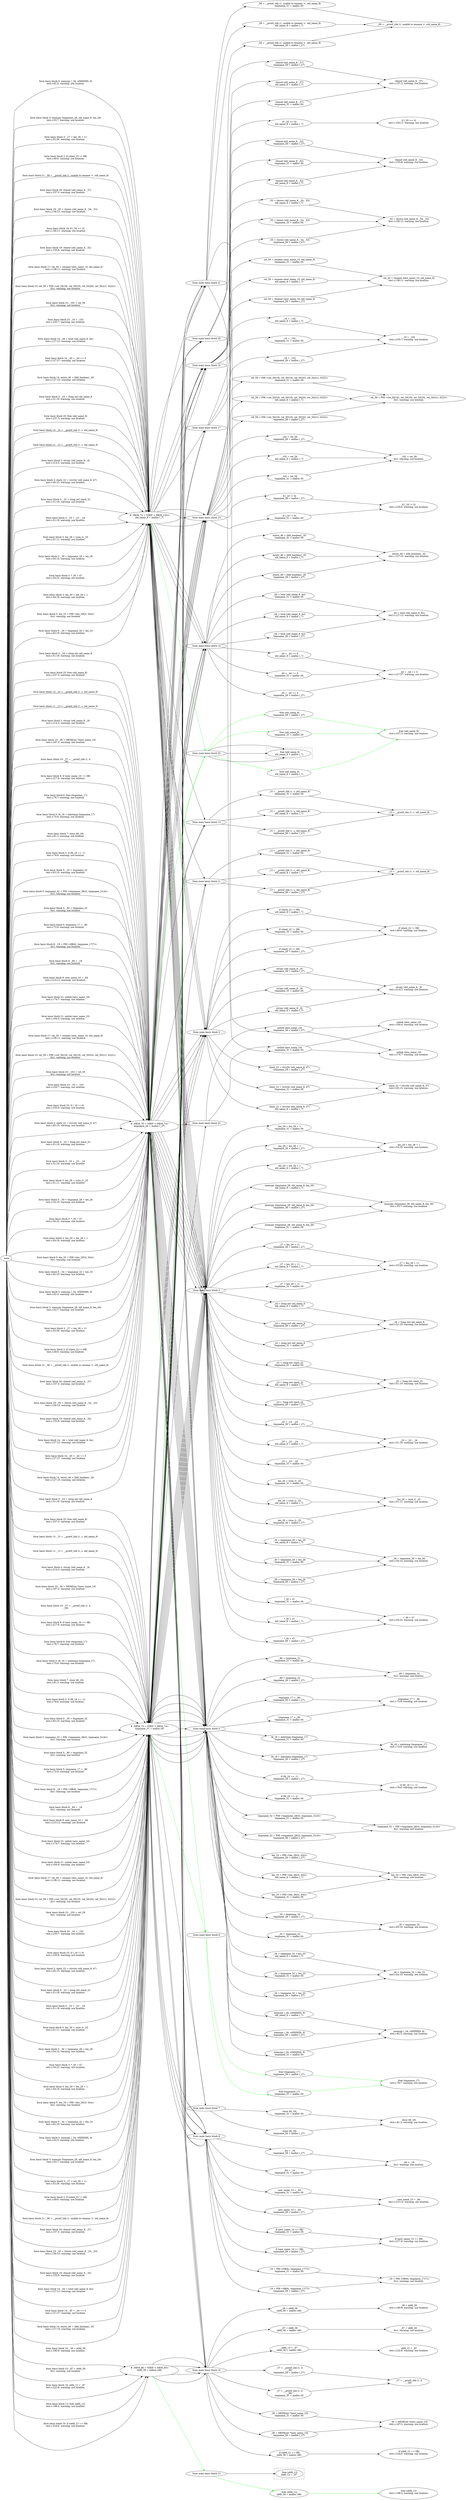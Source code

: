 digraph {constraint=false ;rankdir = LR; rank=same; nodesep=1.0; 


" main
"->


" # .MEM_72 = VDEF <.MEM_1(D)>
old_name_8 = malloc (_7)

"

[label=" form basic block 2: slash_22 = strrchr (old_name_8, 47)
test.c:45:15: warning: use location

" ]

" # .MEM_72 = VDEF <.MEM_1(D)>
old_name_8 = malloc (_7)

"->

" from main basic block 2"

->" slash_22 = strrchr (old_name_8, 47)
old_name_8 = malloc (_7)
"

->" slash_22 = strrchr (old_name_8, 47)
test.c:45:15: warning: use location

"


" main
"->


" # .MEM_72 = VDEF <.MEM_1(D)>
old_name_8 = malloc (_7)

"

[label=" form basic block 3: _23 = (long int) slash_22
test.c:51:19: warning: use location

" ]

" # .MEM_72 = VDEF <.MEM_1(D)>
old_name_8 = malloc (_7)

"->

" from main basic block 3"

->" _23 = (long int) slash_22
old_name_8 = malloc (_7)
"

->" _23 = (long int) slash_22
test.c:51:19: warning: use location

"

" main
"->


" # .MEM_72 = VDEF <.MEM_1(D)>
old_name_8 = malloc (_7)

"

[label=" form basic block 3: _25 = _23 - _24
test.c:51:19: warning: use location

" ]

" # .MEM_72 = VDEF <.MEM_1(D)>
old_name_8 = malloc (_7)

"->

" from main basic block 3"

->" _25 = _23 - _24
old_name_8 = malloc (_7)
"

->" _25 = _23 - _24
test.c:51:19: warning: use location

"

" main
"->


" # .MEM_72 = VDEF <.MEM_1(D)>
old_name_8 = malloc (_7)

"

[label=" form basic block 3: len_26 = (size_t) _25
test.c:51:11: warning: use location

" ]

" # .MEM_72 = VDEF <.MEM_1(D)>
old_name_8 = malloc (_7)

"->

" from main basic block 3"

->" len_26 = (size_t) _25
old_name_8 = malloc (_7)
"

->" len_26 = (size_t) _25
test.c:51:11: warning: use location

"

" main
"->


" # .MEM_72 = VDEF <.MEM_1(D)>
old_name_8 = malloc (_7)

"

[label=" form basic block 3: _30 = tmpname_28 + len_26
test.c:54:14: warning: use location

" ]

" # .MEM_72 = VDEF <.MEM_1(D)>
old_name_8 = malloc (_7)

"->

" from main basic block 3"

->" _30 = tmpname_28 + len_26
old_name_8 = malloc (_7)
"

->" _30 = tmpname_28 + len_26
test.c:54:14: warning: use location

"

" main
"->


" # .MEM_72 = VDEF <.MEM_1(D)>
old_name_8 = malloc (_7)

"

[label=" form basic block 3: *_30 = 47
test.c:54:22: warning: use location

" ]

" # .MEM_72 = VDEF <.MEM_1(D)>
old_name_8 = malloc (_7)

"->

" from main basic block 3"

->" *_30 = 47
old_name_8 = malloc (_7)
"

->" *_30 = 47
test.c:54:22: warning: use location

"

" main
"->


" # .MEM_72 = VDEF <.MEM_1(D)>
old_name_8 = malloc (_7)

"

[label=" form basic block 3: len_29 = len_26 + 1
test.c:54:18: warning: use location

" ]

" # .MEM_72 = VDEF <.MEM_1(D)>
old_name_8 = malloc (_7)

"->

" from main basic block 3"

->" len_29 = len_26 + 1
old_name_8 = malloc (_7)
"

->" len_29 = len_26 + 1
test.c:54:18: warning: use location

"

" main
"->


" # .MEM_72 = VDEF <.MEM_1(D)>
old_name_8 = malloc (_7)

"

[label=" form basic block 5: len_33 = PHI <len_29(3), 0(4)>
lto1: warning: use location
" ]

" # .MEM_72 = VDEF <.MEM_1(D)>
old_name_8 = malloc (_7)

"->

" from main basic block 5"

->" len_33 = PHI <len_29(3), 0(4)>
old_name_8 = malloc (_7)
"

->" len_33 = PHI <len_29(3), 0(4)>
lto1: warning: use location
"


" main
"->


" # .MEM_72 = VDEF <.MEM_1(D)>
old_name_8 = malloc (_7)

"

[label=" form basic block 5: _34 = tmpname_32 + len_33
test.c:62:19: warning: use location

" ]

" # .MEM_72 = VDEF <.MEM_1(D)>
old_name_8 = malloc (_7)

"->

" from main basic block 5"

->" _34 = tmpname_32 + len_33
old_name_8 = malloc (_7)
"

->" _34 = tmpname_32 + len_33
test.c:62:19: warning: use location

"

" main
"->


" # .MEM_72 = VDEF <.MEM_1(D)>
old_name_8 = malloc (_7)

"

[label=" form basic block 5: memcpy (_34, stXXXXXX, 9)
test.c:62:3: warning: use location

" ]

" # .MEM_72 = VDEF <.MEM_1(D)>
old_name_8 = malloc (_7)

"->

" from main basic block 5"

->" memcpy (_34, stXXXXXX, 9)
old_name_8 = malloc (_7)
"

->" memcpy (_34, stXXXXXX, 9)
test.c:62:3: warning: use location

"


" main
"->


" # .MEM_72 = VDEF <.MEM_1(D)>
old_name_8 = malloc (_7)

"

[label=" form basic block 3: memcpy (tmpname_28, old_name_8, len_26)
test.c:53:7: warning: use location

" ]

" # .MEM_72 = VDEF <.MEM_1(D)>
old_name_8 = malloc (_7)

"->

" from main basic block 3"

->" memcpy (tmpname_28, old_name_8, len_26)
old_name_8 = malloc (_7)
"

->" memcpy (tmpname_28, old_name_8, len_26)
test.c:53:7: warning: use location

"


" main
"->


" # .MEM_72 = VDEF <.MEM_1(D)>
old_name_8 = malloc (_7)

"

[label=" form basic block 3: _27 = len_26 + 11
test.c:52:26: warning: use location

" ]

" # .MEM_72 = VDEF <.MEM_1(D)>
old_name_8 = malloc (_7)

"->

" from main basic block 3"

->" _27 = len_26 + 11
old_name_8 = malloc (_7)
"

->" _27 = len_26 + 11
test.c:52:26: warning: use location

"

" main
"->


" # .MEM_72 = VDEF <.MEM_1(D)>
old_name_8 = malloc (_7)

"

[label=" form basic block 2: if (slash_22 != 0B)
test.c:49:6: warning: use location

" ]

" # .MEM_72 = VDEF <.MEM_1(D)>
old_name_8 = malloc (_7)

"->

" from main basic block 2"

->" if (slash_22 != 0B)
old_name_8 = malloc (_7)
"

->" if (slash_22 != 0B)
test.c:49:6: warning: use location

"


" main
"->


" # .MEM_72 = VDEF <.MEM_1(D)>
old_name_8 = malloc (_7)

"

[label=" form basic block 21: _58 = __printf_chk (1, unable to rename \'s\', old_name_8)
" ]

" # .MEM_72 = VDEF <.MEM_1(D)>
old_name_8 = malloc (_7)

"->

" from main basic block 21"

->" _58 = __printf_chk (1, unable to rename \'s\', old_name_8)
old_name_8 = malloc (_7)
"

->" _58 = __printf_chk (1, unable to rename \'s\', old_name_8)
"


" main
"->


" # .MEM_72 = VDEF <.MEM_1(D)>
old_name_8 = malloc (_7)

"

[label=" form basic block 20: chmod (old_name_8, _57)
test.c:157:3: warning: use location

" ]

" # .MEM_72 = VDEF <.MEM_1(D)>
old_name_8 = malloc (_7)

"->

" from main basic block 20"

->" chmod (old_name_8, _57)
old_name_8 = malloc (_7)
"

->" chmod (old_name_8, _57)
test.c:157:3: warning: use location

"


" main
"->


" # .MEM_72 = VDEF <.MEM_1(D)>
old_name_8 = malloc (_7)

"

[label=" form basic block 19: _55 = chown (old_name_8, _54, _53)
test.c:156:12: warning: use location

" ]

" # .MEM_72 = VDEF <.MEM_1(D)>
old_name_8 = malloc (_7)

"->

" from main basic block 19"

->" _55 = chown (old_name_8, _54, _53)
old_name_8 = malloc (_7)
"

->" _55 = chown (old_name_8, _54, _53)
test.c:156:12: warning: use location

"


" main
"->


" # .MEM_72 = VDEF <.MEM_1(D)>
old_name_8 = malloc (_7)

"

[label=" form basic block 19: if (_55 >= 0)
test.c:156:11: warning: use location

" ]

" # .MEM_72 = VDEF <.MEM_1(D)>
old_name_8 = malloc (_7)

"->

" from main basic block 19"

->" if (_55 >= 0)
old_name_8 = malloc (_7)
"

->" if (_55 >= 0)
test.c:156:11: warning: use location

"


" main
"->


" # .MEM_72 = VDEF <.MEM_1(D)>
old_name_8 = malloc (_7)

"

[label=" form basic block 19: chmod (old_name_8, _52)
test.c:155:8: warning: use location

" ]

" # .MEM_72 = VDEF <.MEM_1(D)>
old_name_8 = malloc (_7)

"->

" from main basic block 19"

->" chmod (old_name_8, _52)
old_name_8 = malloc (_7)
"

->" chmod (old_name_8, _52)
test.c:155:8: warning: use location

"


" main
"->


" # .MEM_72 = VDEF <.MEM_1(D)>
old_name_8 = malloc (_7)

"

[label=" form basic block 17: ret_50 = rename (new_name_10, old_name_8)
test.c:138:11: warning: use location

" ]

" # .MEM_72 = VDEF <.MEM_1(D)>
old_name_8 = malloc (_7)

"->

" from main basic block 17"

->" ret_50 = rename (new_name_10, old_name_8)
old_name_8 = malloc (_7)
"

->" ret_50 = rename (new_name_10, old_name_8)
test.c:138:11: warning: use location

"


" main
"->


" # .MEM_72 = VDEF <.MEM_1(D)>
old_name_8 = malloc (_7)

"

[label=" form basic block 23: ret_59 = PHI <ret_50(18), ret_50(19), ret_50(20), ret_50(21), 0(22)>
lto1: warning: use location
" ]

" # .MEM_72 = VDEF <.MEM_1(D)>
old_name_8 = malloc (_7)

"->

" from main basic block 23"

->" ret_59 = PHI <ret_50(18), ret_50(19), ret_50(20), ret_50(21), 0(22)>
old_name_8 = malloc (_7)
"

->" ret_59 = PHI <ret_50(18), ret_50(19), ret_50(20), ret_50(21), 0(22)>
lto1: warning: use location
"


" main
"->


" # .MEM_72 = VDEF <.MEM_1(D)>
old_name_8 = malloc (_7)

"

[label=" form basic block 23: _102 = ret_59
lto1: warning: use location
" ]

" # .MEM_72 = VDEF <.MEM_1(D)>
old_name_8 = malloc (_7)

"->

" from main basic block 23"

->" _102 = ret_59
old_name_8 = malloc (_7)
"

->" _102 = ret_59
lto1: warning: use location
"

" main
"->


" # .MEM_72 = VDEF <.MEM_1(D)>
old_name_8 = malloc (_7)

"

[label=" form basic block 23: _16 = _102
test.c:235:7: warning: use location

" ]

" # .MEM_72 = VDEF <.MEM_1(D)>
old_name_8 = malloc (_7)

"->

" from main basic block 23"

->" _16 = _102
old_name_8 = malloc (_7)
"

->" _16 = _102
test.c:235:7: warning: use location

"

" main
"->


" # .MEM_72 = VDEF <.MEM_1(D)>
old_name_8 = malloc (_7)

"

[label=" form basic block 14: _44 = lstat (old_name_8, &s)
test.c:127:12: warning: use location

" ]

" # .MEM_72 = VDEF <.MEM_1(D)>
old_name_8 = malloc (_7)

"->

" from main basic block 14"

->" _44 = lstat (old_name_8, &s)
old_name_8 = malloc (_7)
"

->" _44 = lstat (old_name_8, &s)
test.c:127:12: warning: use location

"


" main
"->


" # .MEM_72 = VDEF <.MEM_1(D)>
old_name_8 = malloc (_7)

"

[label=" form basic block 14: _45 = _44 == 0
test.c:127:27: warning: use location

" ]

" # .MEM_72 = VDEF <.MEM_1(D)>
old_name_8 = malloc (_7)

"->

" from main basic block 14"

->" _45 = _44 == 0
old_name_8 = malloc (_7)
"

->" _45 = _44 == 0
test.c:127:27: warning: use location

"

" main
"->


" # .MEM_72 = VDEF <.MEM_1(D)>
old_name_8 = malloc (_7)

"

[label=" form basic block 14: exists_46 = (bfd_boolean) _45
test.c:127:10: warning: use location

" ]

" # .MEM_72 = VDEF <.MEM_1(D)>
old_name_8 = malloc (_7)

"->

" from main basic block 14"

->" exists_46 = (bfd_boolean) _45
old_name_8 = malloc (_7)
"

->" exists_46 = (bfd_boolean) _45
test.c:127:10: warning: use location

"

" main
"->


" # .MEM_72 = VDEF <.MEM_1(D)>
old_name_8 = malloc (_7)

"

[label=" form basic block 3: _24 = (long int) old_name_8
test.c:51:19: warning: use location

" ]

" # .MEM_72 = VDEF <.MEM_1(D)>
old_name_8 = malloc (_7)

"->

" from main basic block 3"

->" _24 = (long int) old_name_8
old_name_8 = malloc (_7)
"

->" _24 = (long int) old_name_8
test.c:51:19: warning: use location

"

" main
"->


" # .MEM_72 = VDEF <.MEM_1(D)>
old_name_8 = malloc (_7)

"

[label=" form basic block 25: free (old_name_8)
test.c:237:3: warning: use location

" ]

" # .MEM_72 = VDEF <.MEM_1(D)>
old_name_8 = malloc (_7)

"->

" from main basic block 25"

->" free (old_name_8)
old_name_8 = malloc (_7)
"

->" free (old_name_8)
test.c:237:3: warning: use location

"

[color="green" ]


" main
"->


" # .MEM_72 = VDEF <.MEM_1(D)>
old_name_8 = malloc (_7)

"

[label=" form basic block 13: _15 = __printf_chk (1, s, old_name_8)
" ]

" # .MEM_72 = VDEF <.MEM_1(D)>
old_name_8 = malloc (_7)

"->

" from main basic block 13"

->" _15 = __printf_chk (1, s, old_name_8)
old_name_8 = malloc (_7)
"

->" _15 = __printf_chk (1, s, old_name_8)
"


" main
"->


" # .MEM_72 = VDEF <.MEM_1(D)>
old_name_8 = malloc (_7)

"

[label=" form basic block 11: _13 = __printf_chk (1, s, old_name_8)
" ]

" # .MEM_72 = VDEF <.MEM_1(D)>
old_name_8 = malloc (_7)

"->

" from main basic block 11"

->" _13 = __printf_chk (1, s, old_name_8)
old_name_8 = malloc (_7)
"

->" _13 = __printf_chk (1, s, old_name_8)
"


" main
"->


" # .MEM_72 = VDEF <.MEM_1(D)>
old_name_8 = malloc (_7)

"

[label=" form basic block 2: strcpy (old_name_8, _9)
test.c:214:3: warning: use location

" ]

" # .MEM_72 = VDEF <.MEM_1(D)>
old_name_8 = malloc (_7)

"->

" from main basic block 2"

->" strcpy (old_name_8, _9)
old_name_8 = malloc (_7)
"

->" strcpy (old_name_8, _9)
test.c:214:3: warning: use location

"


" from main basic block 25"

->subgraph cluster_2340997 { style ="dashed";"  free (old_name_8)
old_name_8 = malloc (_7)
";}








" main
"->


" # .MEM_76 = VDEF <.MEM_74>
tmpname_28 = malloc (_27)

"

[label=" form basic block 5: tmpname_32 = PHI <tmpname_28(3), tmpname_31(4)>
lto1: warning: use location
" ]

" # .MEM_76 = VDEF <.MEM_74>
tmpname_28 = malloc (_27)

"->

" from main basic block 5"

->" tmpname_32 = PHI <tmpname_28(3), tmpname_31(4)>
tmpname_28 = malloc (_27)
"

->" tmpname_32 = PHI <tmpname_28(3), tmpname_31(4)>
lto1: warning: use location
"


" main
"->


" # .MEM_76 = VDEF <.MEM_74>
tmpname_28 = malloc (_27)

"

[label=" form basic block 5: _80 = tmpname_32
lto1: warning: use location
" ]

" # .MEM_76 = VDEF <.MEM_74>
tmpname_28 = malloc (_27)

"->

" from main basic block 5"

->" _80 = tmpname_32
tmpname_28 = malloc (_27)
"

->" _80 = tmpname_32
lto1: warning: use location
"

" main
"->


" # .MEM_76 = VDEF <.MEM_74>
tmpname_28 = malloc (_27)

"

[label=" form basic block 5: tmpname_17 = _80
test.c:72:9: warning: use location

" ]

" # .MEM_76 = VDEF <.MEM_74>
tmpname_28 = malloc (_27)

"->

" from main basic block 5"

->" tmpname_17 = _80
tmpname_28 = malloc (_27)
"

->" tmpname_17 = _80
test.c:72:9: warning: use location

"

" main
"->


" # .MEM_76 = VDEF <.MEM_74>
tmpname_28 = malloc (_27)

"

[label=" form basic block 8: _19 = PHI <0B(6), tmpname_17(7)>
lto1: warning: use location
" ]

" # .MEM_76 = VDEF <.MEM_74>
tmpname_28 = malloc (_27)

"->

" from main basic block 8"

->" _19 = PHI <0B(6), tmpname_17(7)>
tmpname_28 = malloc (_27)
"

->" _19 = PHI <0B(6), tmpname_17(7)>
lto1: warning: use location
"


" main
"->


" # .MEM_76 = VDEF <.MEM_74>
tmpname_28 = malloc (_27)

"

[label=" form basic block 8: _84 = _19
lto1: warning: use location
" ]

" # .MEM_76 = VDEF <.MEM_74>
tmpname_28 = malloc (_27)

"->

" from main basic block 8"

->" _84 = _19
tmpname_28 = malloc (_27)
"

->" _84 = _19
lto1: warning: use location
"

" main
"->


" # .MEM_76 = VDEF <.MEM_74>
tmpname_28 = malloc (_27)

"

[label=" form basic block 8: new_name_10 = _84
test.c:215:12: warning: use location

" ]

" # .MEM_76 = VDEF <.MEM_74>
tmpname_28 = malloc (_27)

"->

" from main basic block 8"

->" new_name_10 = _84
tmpname_28 = malloc (_27)
"

->" new_name_10 = _84
test.c:215:12: warning: use location

"

" main
"->


" # .MEM_76 = VDEF <.MEM_74>
tmpname_28 = malloc (_27)

"

[label=" form basic block 22: unlink (new_name_10)
test.c:174:7: warning: use location

" ]

" # .MEM_76 = VDEF <.MEM_74>
tmpname_28 = malloc (_27)

"->

" from main basic block 22"

->" unlink (new_name_10)
tmpname_28 = malloc (_27)
"

->" unlink (new_name_10)
test.c:174:7: warning: use location

"


" main
"->


" # .MEM_76 = VDEF <.MEM_74>
tmpname_28 = malloc (_27)

"

[label=" form basic block 21: unlink (new_name_10)
test.c:164:4: warning: use location

" ]

" # .MEM_76 = VDEF <.MEM_74>
tmpname_28 = malloc (_27)

"->

" from main basic block 21"

->" unlink (new_name_10)
tmpname_28 = malloc (_27)
"

->" unlink (new_name_10)
test.c:164:4: warning: use location

"


" main
"->


" # .MEM_76 = VDEF <.MEM_74>
tmpname_28 = malloc (_27)

"

[label=" form basic block 17: ret_50 = rename (new_name_10, old_name_8)
test.c:138:11: warning: use location

" ]

" # .MEM_76 = VDEF <.MEM_74>
tmpname_28 = malloc (_27)

"->

" from main basic block 17"

->" ret_50 = rename (new_name_10, old_name_8)
tmpname_28 = malloc (_27)
"

->" ret_50 = rename (new_name_10, old_name_8)
test.c:138:11: warning: use location

"


" main
"->


" # .MEM_76 = VDEF <.MEM_74>
tmpname_28 = malloc (_27)

"

[label=" form basic block 23: ret_59 = PHI <ret_50(18), ret_50(19), ret_50(20), ret_50(21), 0(22)>
lto1: warning: use location
" ]

" # .MEM_76 = VDEF <.MEM_74>
tmpname_28 = malloc (_27)

"->

" from main basic block 23"

->" ret_59 = PHI <ret_50(18), ret_50(19), ret_50(20), ret_50(21), 0(22)>
tmpname_28 = malloc (_27)
"

->" ret_59 = PHI <ret_50(18), ret_50(19), ret_50(20), ret_50(21), 0(22)>
lto1: warning: use location
"


" main
"->


" # .MEM_76 = VDEF <.MEM_74>
tmpname_28 = malloc (_27)

"

[label=" form basic block 23: _102 = ret_59
lto1: warning: use location
" ]

" # .MEM_76 = VDEF <.MEM_74>
tmpname_28 = malloc (_27)

"->

" from main basic block 23"

->" _102 = ret_59
tmpname_28 = malloc (_27)
"

->" _102 = ret_59
lto1: warning: use location
"

" main
"->


" # .MEM_76 = VDEF <.MEM_74>
tmpname_28 = malloc (_27)

"

[label=" form basic block 23: _16 = _102
test.c:235:7: warning: use location

" ]

" # .MEM_76 = VDEF <.MEM_74>
tmpname_28 = malloc (_27)

"->

" from main basic block 23"

->" _16 = _102
tmpname_28 = malloc (_27)
"

->" _16 = _102
test.c:235:7: warning: use location

"

" main
"->


" # .MEM_76 = VDEF <.MEM_74>
tmpname_28 = malloc (_27)

"

[label=" form basic block 23: if (_16 != 0)
test.c:235:6: warning: use location

" ]

" # .MEM_76 = VDEF <.MEM_74>
tmpname_28 = malloc (_27)

"->

" from main basic block 23"

->" if (_16 != 0)
tmpname_28 = malloc (_27)
"

->" if (_16 != 0)
test.c:235:6: warning: use location

"


" main
"->


" # .MEM_76 = VDEF <.MEM_74>
tmpname_28 = malloc (_27)

"

[label=" form basic block 2: slash_22 = strrchr (old_name_8, 47)
test.c:45:15: warning: use location

" ]

" # .MEM_76 = VDEF <.MEM_74>
tmpname_28 = malloc (_27)

"->

" from main basic block 2"

->" slash_22 = strrchr (old_name_8, 47)
tmpname_28 = malloc (_27)
"

->" slash_22 = strrchr (old_name_8, 47)
test.c:45:15: warning: use location

"


" main
"->


" # .MEM_76 = VDEF <.MEM_74>
tmpname_28 = malloc (_27)

"

[label=" form basic block 3: _23 = (long int) slash_22
test.c:51:19: warning: use location

" ]

" # .MEM_76 = VDEF <.MEM_74>
tmpname_28 = malloc (_27)

"->

" from main basic block 3"

->" _23 = (long int) slash_22
tmpname_28 = malloc (_27)
"

->" _23 = (long int) slash_22
test.c:51:19: warning: use location

"

" main
"->


" # .MEM_76 = VDEF <.MEM_74>
tmpname_28 = malloc (_27)

"

[label=" form basic block 3: _25 = _23 - _24
test.c:51:19: warning: use location

" ]

" # .MEM_76 = VDEF <.MEM_74>
tmpname_28 = malloc (_27)

"->

" from main basic block 3"

->" _25 = _23 - _24
tmpname_28 = malloc (_27)
"

->" _25 = _23 - _24
test.c:51:19: warning: use location

"

" main
"->


" # .MEM_76 = VDEF <.MEM_74>
tmpname_28 = malloc (_27)

"

[label=" form basic block 3: len_26 = (size_t) _25
test.c:51:11: warning: use location

" ]

" # .MEM_76 = VDEF <.MEM_74>
tmpname_28 = malloc (_27)

"->

" from main basic block 3"

->" len_26 = (size_t) _25
tmpname_28 = malloc (_27)
"

->" len_26 = (size_t) _25
test.c:51:11: warning: use location

"

" main
"->


" # .MEM_76 = VDEF <.MEM_74>
tmpname_28 = malloc (_27)

"

[label=" form basic block 3: _30 = tmpname_28 + len_26
test.c:54:14: warning: use location

" ]

" # .MEM_76 = VDEF <.MEM_74>
tmpname_28 = malloc (_27)

"->

" from main basic block 3"

->" _30 = tmpname_28 + len_26
tmpname_28 = malloc (_27)
"

->" _30 = tmpname_28 + len_26
test.c:54:14: warning: use location

"

" main
"->


" # .MEM_76 = VDEF <.MEM_74>
tmpname_28 = malloc (_27)

"

[label=" form basic block 3: *_30 = 47
test.c:54:22: warning: use location

" ]

" # .MEM_76 = VDEF <.MEM_74>
tmpname_28 = malloc (_27)

"->

" from main basic block 3"

->" *_30 = 47
tmpname_28 = malloc (_27)
"

->" *_30 = 47
test.c:54:22: warning: use location

"

" main
"->


" # .MEM_76 = VDEF <.MEM_74>
tmpname_28 = malloc (_27)

"

[label=" form basic block 3: len_29 = len_26 + 1
test.c:54:18: warning: use location

" ]

" # .MEM_76 = VDEF <.MEM_74>
tmpname_28 = malloc (_27)

"->

" from main basic block 3"

->" len_29 = len_26 + 1
tmpname_28 = malloc (_27)
"

->" len_29 = len_26 + 1
test.c:54:18: warning: use location

"

" main
"->


" # .MEM_76 = VDEF <.MEM_74>
tmpname_28 = malloc (_27)

"

[label=" form basic block 5: len_33 = PHI <len_29(3), 0(4)>
lto1: warning: use location
" ]

" # .MEM_76 = VDEF <.MEM_74>
tmpname_28 = malloc (_27)

"->

" from main basic block 5"

->" len_33 = PHI <len_29(3), 0(4)>
tmpname_28 = malloc (_27)
"

->" len_33 = PHI <len_29(3), 0(4)>
lto1: warning: use location
"


" main
"->


" # .MEM_76 = VDEF <.MEM_74>
tmpname_28 = malloc (_27)

"

[label=" form basic block 5: _34 = tmpname_32 + len_33
test.c:62:19: warning: use location

" ]

" # .MEM_76 = VDEF <.MEM_74>
tmpname_28 = malloc (_27)

"->

" from main basic block 5"

->" _34 = tmpname_32 + len_33
tmpname_28 = malloc (_27)
"

->" _34 = tmpname_32 + len_33
test.c:62:19: warning: use location

"

" main
"->


" # .MEM_76 = VDEF <.MEM_74>
tmpname_28 = malloc (_27)

"

[label=" form basic block 5: memcpy (_34, stXXXXXX, 9)
test.c:62:3: warning: use location

" ]

" # .MEM_76 = VDEF <.MEM_74>
tmpname_28 = malloc (_27)

"->

" from main basic block 5"

->" memcpy (_34, stXXXXXX, 9)
tmpname_28 = malloc (_27)
"

->" memcpy (_34, stXXXXXX, 9)
test.c:62:3: warning: use location

"


" main
"->


" # .MEM_76 = VDEF <.MEM_74>
tmpname_28 = malloc (_27)

"

[label=" form basic block 3: memcpy (tmpname_28, old_name_8, len_26)
test.c:53:7: warning: use location

" ]

" # .MEM_76 = VDEF <.MEM_74>
tmpname_28 = malloc (_27)

"->

" from main basic block 3"

->" memcpy (tmpname_28, old_name_8, len_26)
tmpname_28 = malloc (_27)
"

->" memcpy (tmpname_28, old_name_8, len_26)
test.c:53:7: warning: use location

"


" main
"->


" # .MEM_76 = VDEF <.MEM_74>
tmpname_28 = malloc (_27)

"

[label=" form basic block 3: _27 = len_26 + 11
test.c:52:26: warning: use location

" ]

" # .MEM_76 = VDEF <.MEM_74>
tmpname_28 = malloc (_27)

"->

" from main basic block 3"

->" _27 = len_26 + 11
tmpname_28 = malloc (_27)
"

->" _27 = len_26 + 11
test.c:52:26: warning: use location

"

" main
"->


" # .MEM_76 = VDEF <.MEM_74>
tmpname_28 = malloc (_27)

"

[label=" form basic block 2: if (slash_22 != 0B)
test.c:49:6: warning: use location

" ]

" # .MEM_76 = VDEF <.MEM_74>
tmpname_28 = malloc (_27)

"->

" from main basic block 2"

->" if (slash_22 != 0B)
tmpname_28 = malloc (_27)
"

->" if (slash_22 != 0B)
test.c:49:6: warning: use location

"


" main
"->


" # .MEM_76 = VDEF <.MEM_74>
tmpname_28 = malloc (_27)

"

[label=" form basic block 21: _58 = __printf_chk (1, unable to rename \'s\', old_name_8)
" ]

" # .MEM_76 = VDEF <.MEM_74>
tmpname_28 = malloc (_27)

"->

" from main basic block 21"

->" _58 = __printf_chk (1, unable to rename \'s\', old_name_8)
tmpname_28 = malloc (_27)
"

->" _58 = __printf_chk (1, unable to rename \'s\', old_name_8)
"


" main
"->


" # .MEM_76 = VDEF <.MEM_74>
tmpname_28 = malloc (_27)

"

[label=" form basic block 20: chmod (old_name_8, _57)
test.c:157:3: warning: use location

" ]

" # .MEM_76 = VDEF <.MEM_74>
tmpname_28 = malloc (_27)

"->

" from main basic block 20"

->" chmod (old_name_8, _57)
tmpname_28 = malloc (_27)
"

->" chmod (old_name_8, _57)
test.c:157:3: warning: use location

"


" main
"->


" # .MEM_76 = VDEF <.MEM_74>
tmpname_28 = malloc (_27)

"

[label=" form basic block 19: _55 = chown (old_name_8, _54, _53)
test.c:156:12: warning: use location

" ]

" # .MEM_76 = VDEF <.MEM_74>
tmpname_28 = malloc (_27)

"->

" from main basic block 19"

->" _55 = chown (old_name_8, _54, _53)
tmpname_28 = malloc (_27)
"

->" _55 = chown (old_name_8, _54, _53)
test.c:156:12: warning: use location

"


" main
"->


" # .MEM_76 = VDEF <.MEM_74>
tmpname_28 = malloc (_27)

"

[label=" form basic block 19: chmod (old_name_8, _52)
test.c:155:8: warning: use location

" ]

" # .MEM_76 = VDEF <.MEM_74>
tmpname_28 = malloc (_27)

"->

" from main basic block 19"

->" chmod (old_name_8, _52)
tmpname_28 = malloc (_27)
"

->" chmod (old_name_8, _52)
test.c:155:8: warning: use location

"


" main
"->


" # .MEM_76 = VDEF <.MEM_74>
tmpname_28 = malloc (_27)

"

[label=" form basic block 14: _44 = lstat (old_name_8, &s)
test.c:127:12: warning: use location

" ]

" # .MEM_76 = VDEF <.MEM_74>
tmpname_28 = malloc (_27)

"->

" from main basic block 14"

->" _44 = lstat (old_name_8, &s)
tmpname_28 = malloc (_27)
"

->" _44 = lstat (old_name_8, &s)
test.c:127:12: warning: use location

"


" main
"->


" # .MEM_76 = VDEF <.MEM_74>
tmpname_28 = malloc (_27)

"

[label=" form basic block 14: _45 = _44 == 0
test.c:127:27: warning: use location

" ]

" # .MEM_76 = VDEF <.MEM_74>
tmpname_28 = malloc (_27)

"->

" from main basic block 14"

->" _45 = _44 == 0
tmpname_28 = malloc (_27)
"

->" _45 = _44 == 0
test.c:127:27: warning: use location

"

" main
"->


" # .MEM_76 = VDEF <.MEM_74>
tmpname_28 = malloc (_27)

"

[label=" form basic block 14: exists_46 = (bfd_boolean) _45
test.c:127:10: warning: use location

" ]

" # .MEM_76 = VDEF <.MEM_74>
tmpname_28 = malloc (_27)

"->

" from main basic block 14"

->" exists_46 = (bfd_boolean) _45
tmpname_28 = malloc (_27)
"

->" exists_46 = (bfd_boolean) _45
test.c:127:10: warning: use location

"

" main
"->


" # .MEM_76 = VDEF <.MEM_74>
tmpname_28 = malloc (_27)

"

[label=" form basic block 3: _24 = (long int) old_name_8
test.c:51:19: warning: use location

" ]

" # .MEM_76 = VDEF <.MEM_74>
tmpname_28 = malloc (_27)

"->

" from main basic block 3"

->" _24 = (long int) old_name_8
tmpname_28 = malloc (_27)
"

->" _24 = (long int) old_name_8
test.c:51:19: warning: use location

"

" main
"->


" # .MEM_76 = VDEF <.MEM_74>
tmpname_28 = malloc (_27)

"

[label=" form basic block 25: free (old_name_8)
test.c:237:3: warning: use location

" ]

" # .MEM_76 = VDEF <.MEM_74>
tmpname_28 = malloc (_27)

"->

" from main basic block 25"

->" free (old_name_8)
tmpname_28 = malloc (_27)
"

->" free (old_name_8)
test.c:237:3: warning: use location

"

[color="green" ]


" main
"->


" # .MEM_76 = VDEF <.MEM_74>
tmpname_28 = malloc (_27)

"

[label=" form basic block 13: _15 = __printf_chk (1, s, old_name_8)
" ]

" # .MEM_76 = VDEF <.MEM_74>
tmpname_28 = malloc (_27)

"->

" from main basic block 13"

->" _15 = __printf_chk (1, s, old_name_8)
tmpname_28 = malloc (_27)
"

->" _15 = __printf_chk (1, s, old_name_8)
"


" main
"->


" # .MEM_76 = VDEF <.MEM_74>
tmpname_28 = malloc (_27)

"

[label=" form basic block 11: _13 = __printf_chk (1, s, old_name_8)
" ]

" # .MEM_76 = VDEF <.MEM_74>
tmpname_28 = malloc (_27)

"->

" from main basic block 11"

->" _13 = __printf_chk (1, s, old_name_8)
tmpname_28 = malloc (_27)
"

->" _13 = __printf_chk (1, s, old_name_8)
"


" main
"->


" # .MEM_76 = VDEF <.MEM_74>
tmpname_28 = malloc (_27)

"

[label=" form basic block 2: strcpy (old_name_8, _9)
test.c:214:3: warning: use location

" ]

" # .MEM_76 = VDEF <.MEM_74>
tmpname_28 = malloc (_27)

"->

" from main basic block 2"

->" strcpy (old_name_8, _9)
tmpname_28 = malloc (_27)
"

->" strcpy (old_name_8, _9)
test.c:214:3: warning: use location

"


" main
"->


" # .MEM_76 = VDEF <.MEM_74>
tmpname_28 = malloc (_27)

"

[label=" form basic block 10: _36 = MEM[(int *)new_name_10]
test.c:187:2: warning: use location

" ]

" # .MEM_76 = VDEF <.MEM_74>
tmpname_28 = malloc (_27)

"->

" from main basic block 10"

->" _36 = MEM[(int *)new_name_10]
tmpname_28 = malloc (_27)
"

->" _36 = MEM[(int *)new_name_10]
test.c:187:2: warning: use location

"

" main
"->


" # .MEM_76 = VDEF <.MEM_74>
tmpname_28 = malloc (_27)

"

[label=" form basic block 10: _37 = __printf_chk (1, d
, _36)
" ]

" # .MEM_76 = VDEF <.MEM_74>
tmpname_28 = malloc (_27)

"->

" from main basic block 10"

->" _37 = __printf_chk (1, d
, _36)
tmpname_28 = malloc (_27)
"

->" _37 = __printf_chk (1, d
, _36)
"


" main
"->


" # .MEM_76 = VDEF <.MEM_74>
tmpname_28 = malloc (_27)

"

[label=" form basic block 8: if (new_name_10 == 0B)
test.c:217:6: warning: use location

" ]

" # .MEM_76 = VDEF <.MEM_74>
tmpname_28 = malloc (_27)

"->

" from main basic block 8"

->" if (new_name_10 == 0B)
tmpname_28 = malloc (_27)
"

->" if (new_name_10 == 0B)
test.c:217:6: warning: use location

"


" main
"->


" # .MEM_76 = VDEF <.MEM_74>
tmpname_28 = malloc (_27)

"

[label=" form basic block 6: free (tmpname_17)
test.c:78:7: warning: use location

" ]

" # .MEM_76 = VDEF <.MEM_74>
tmpname_28 = malloc (_27)

"->

" from main basic block 6"

->" free (tmpname_17)
tmpname_28 = malloc (_27)
"

->" free (tmpname_17)
test.c:78:7: warning: use location

"

[color="green" ]


" main
"->


" # .MEM_76 = VDEF <.MEM_74>
tmpname_28 = malloc (_27)

"

[label=" form basic block 5: fd_18 = mkstemp (tmpname_17)
test.c:75:6: warning: use location

" ]

" # .MEM_76 = VDEF <.MEM_74>
tmpname_28 = malloc (_27)

"->

" from main basic block 5"

->" fd_18 = mkstemp (tmpname_17)
tmpname_28 = malloc (_27)
"

->" fd_18 = mkstemp (tmpname_17)
test.c:75:6: warning: use location

"


" main
"->


" # .MEM_76 = VDEF <.MEM_74>
tmpname_28 = malloc (_27)

"

[label=" form basic block 7: close (fd_18)
test.c:81:3: warning: use location

" ]

" # .MEM_76 = VDEF <.MEM_74>
tmpname_28 = malloc (_27)

"->

" from main basic block 7"

->" close (fd_18)
tmpname_28 = malloc (_27)
"

->" close (fd_18)
test.c:81:3: warning: use location

"


" main
"->


" # .MEM_76 = VDEF <.MEM_74>
tmpname_28 = malloc (_27)

"

[label=" form basic block 5: if (fd_18 == -1)
test.c:76:6: warning: use location

" ]

" # .MEM_76 = VDEF <.MEM_74>
tmpname_28 = malloc (_27)

"->

" from main basic block 5"

->" if (fd_18 == -1)
tmpname_28 = malloc (_27)
"

->" if (fd_18 == -1)
test.c:76:6: warning: use location

"


" main
"->


" # .MEM_76 = VDEF <.MEM_74>
tmpname_28 = malloc (_27)

"

[label=" form basic block 5: _35 = tmpname_32
test.c:63:10: warning: use location

" ]

" # .MEM_76 = VDEF <.MEM_74>
tmpname_28 = malloc (_27)

"->

" from main basic block 5"

->" _35 = tmpname_32
tmpname_28 = malloc (_27)
"

->" _35 = tmpname_32
test.c:63:10: warning: use location

"

" from main basic block 25"

->subgraph cluster_1159460819 { style ="dashed";"  free (old_name_8)
old_name_8 = malloc (_7)
";}








" main
"->


" # .MEM_75 = VDEF <.MEM_74>
tmpname_31 = malloc (9)

"

[label=" form basic block 5: tmpname_32 = PHI <tmpname_28(3), tmpname_31(4)>
lto1: warning: use location
" ]

" # .MEM_75 = VDEF <.MEM_74>
tmpname_31 = malloc (9)

"->

" from main basic block 5"

->" tmpname_32 = PHI <tmpname_28(3), tmpname_31(4)>
tmpname_31 = malloc (9)
"

->" tmpname_32 = PHI <tmpname_28(3), tmpname_31(4)>
lto1: warning: use location
"


" main
"->


" # .MEM_75 = VDEF <.MEM_74>
tmpname_31 = malloc (9)

"

[label=" form basic block 5: _80 = tmpname_32
lto1: warning: use location
" ]

" # .MEM_75 = VDEF <.MEM_74>
tmpname_31 = malloc (9)

"->

" from main basic block 5"

->" _80 = tmpname_32
tmpname_31 = malloc (9)
"

->" _80 = tmpname_32
lto1: warning: use location
"

" main
"->


" # .MEM_75 = VDEF <.MEM_74>
tmpname_31 = malloc (9)

"

[label=" form basic block 5: tmpname_17 = _80
test.c:72:9: warning: use location

" ]

" # .MEM_75 = VDEF <.MEM_74>
tmpname_31 = malloc (9)

"->

" from main basic block 5"

->" tmpname_17 = _80
tmpname_31 = malloc (9)
"

->" tmpname_17 = _80
test.c:72:9: warning: use location

"

" main
"->


" # .MEM_75 = VDEF <.MEM_74>
tmpname_31 = malloc (9)

"

[label=" form basic block 8: _19 = PHI <0B(6), tmpname_17(7)>
lto1: warning: use location
" ]

" # .MEM_75 = VDEF <.MEM_74>
tmpname_31 = malloc (9)

"->

" from main basic block 8"

->" _19 = PHI <0B(6), tmpname_17(7)>
tmpname_31 = malloc (9)
"

->" _19 = PHI <0B(6), tmpname_17(7)>
lto1: warning: use location
"


" main
"->


" # .MEM_75 = VDEF <.MEM_74>
tmpname_31 = malloc (9)

"

[label=" form basic block 8: _84 = _19
lto1: warning: use location
" ]

" # .MEM_75 = VDEF <.MEM_74>
tmpname_31 = malloc (9)

"->

" from main basic block 8"

->" _84 = _19
tmpname_31 = malloc (9)
"

->" _84 = _19
lto1: warning: use location
"

" main
"->


" # .MEM_75 = VDEF <.MEM_74>
tmpname_31 = malloc (9)

"

[label=" form basic block 8: new_name_10 = _84
test.c:215:12: warning: use location

" ]

" # .MEM_75 = VDEF <.MEM_74>
tmpname_31 = malloc (9)

"->

" from main basic block 8"

->" new_name_10 = _84
tmpname_31 = malloc (9)
"

->" new_name_10 = _84
test.c:215:12: warning: use location

"

" main
"->


" # .MEM_75 = VDEF <.MEM_74>
tmpname_31 = malloc (9)

"

[label=" form basic block 22: unlink (new_name_10)
test.c:174:7: warning: use location

" ]

" # .MEM_75 = VDEF <.MEM_74>
tmpname_31 = malloc (9)

"->

" from main basic block 22"

->" unlink (new_name_10)
tmpname_31 = malloc (9)
"

->" unlink (new_name_10)
test.c:174:7: warning: use location

"


" main
"->


" # .MEM_75 = VDEF <.MEM_74>
tmpname_31 = malloc (9)

"

[label=" form basic block 21: unlink (new_name_10)
test.c:164:4: warning: use location

" ]

" # .MEM_75 = VDEF <.MEM_74>
tmpname_31 = malloc (9)

"->

" from main basic block 21"

->" unlink (new_name_10)
tmpname_31 = malloc (9)
"

->" unlink (new_name_10)
test.c:164:4: warning: use location

"


" main
"->


" # .MEM_75 = VDEF <.MEM_74>
tmpname_31 = malloc (9)

"

[label=" form basic block 17: ret_50 = rename (new_name_10, old_name_8)
test.c:138:11: warning: use location

" ]

" # .MEM_75 = VDEF <.MEM_74>
tmpname_31 = malloc (9)

"->

" from main basic block 17"

->" ret_50 = rename (new_name_10, old_name_8)
tmpname_31 = malloc (9)
"

->" ret_50 = rename (new_name_10, old_name_8)
test.c:138:11: warning: use location

"


" main
"->


" # .MEM_75 = VDEF <.MEM_74>
tmpname_31 = malloc (9)

"

[label=" form basic block 23: ret_59 = PHI <ret_50(18), ret_50(19), ret_50(20), ret_50(21), 0(22)>
lto1: warning: use location
" ]

" # .MEM_75 = VDEF <.MEM_74>
tmpname_31 = malloc (9)

"->

" from main basic block 23"

->" ret_59 = PHI <ret_50(18), ret_50(19), ret_50(20), ret_50(21), 0(22)>
tmpname_31 = malloc (9)
"

->" ret_59 = PHI <ret_50(18), ret_50(19), ret_50(20), ret_50(21), 0(22)>
lto1: warning: use location
"


" main
"->


" # .MEM_75 = VDEF <.MEM_74>
tmpname_31 = malloc (9)

"

[label=" form basic block 23: _102 = ret_59
lto1: warning: use location
" ]

" # .MEM_75 = VDEF <.MEM_74>
tmpname_31 = malloc (9)

"->

" from main basic block 23"

->" _102 = ret_59
tmpname_31 = malloc (9)
"

->" _102 = ret_59
lto1: warning: use location
"

" main
"->


" # .MEM_75 = VDEF <.MEM_74>
tmpname_31 = malloc (9)

"

[label=" form basic block 23: _16 = _102
test.c:235:7: warning: use location

" ]

" # .MEM_75 = VDEF <.MEM_74>
tmpname_31 = malloc (9)

"->

" from main basic block 23"

->" _16 = _102
tmpname_31 = malloc (9)
"

->" _16 = _102
test.c:235:7: warning: use location

"

" main
"->


" # .MEM_75 = VDEF <.MEM_74>
tmpname_31 = malloc (9)

"

[label=" form basic block 23: if (_16 != 0)
test.c:235:6: warning: use location

" ]

" # .MEM_75 = VDEF <.MEM_74>
tmpname_31 = malloc (9)

"->

" from main basic block 23"

->" if (_16 != 0)
tmpname_31 = malloc (9)
"

->" if (_16 != 0)
test.c:235:6: warning: use location

"


" main
"->


" # .MEM_75 = VDEF <.MEM_74>
tmpname_31 = malloc (9)

"

[label=" form basic block 2: slash_22 = strrchr (old_name_8, 47)
test.c:45:15: warning: use location

" ]

" # .MEM_75 = VDEF <.MEM_74>
tmpname_31 = malloc (9)

"->

" from main basic block 2"

->" slash_22 = strrchr (old_name_8, 47)
tmpname_31 = malloc (9)
"

->" slash_22 = strrchr (old_name_8, 47)
test.c:45:15: warning: use location

"


" main
"->


" # .MEM_75 = VDEF <.MEM_74>
tmpname_31 = malloc (9)

"

[label=" form basic block 3: _23 = (long int) slash_22
test.c:51:19: warning: use location

" ]

" # .MEM_75 = VDEF <.MEM_74>
tmpname_31 = malloc (9)

"->

" from main basic block 3"

->" _23 = (long int) slash_22
tmpname_31 = malloc (9)
"

->" _23 = (long int) slash_22
test.c:51:19: warning: use location

"

" main
"->


" # .MEM_75 = VDEF <.MEM_74>
tmpname_31 = malloc (9)

"

[label=" form basic block 3: _25 = _23 - _24
test.c:51:19: warning: use location

" ]

" # .MEM_75 = VDEF <.MEM_74>
tmpname_31 = malloc (9)

"->

" from main basic block 3"

->" _25 = _23 - _24
tmpname_31 = malloc (9)
"

->" _25 = _23 - _24
test.c:51:19: warning: use location

"

" main
"->


" # .MEM_75 = VDEF <.MEM_74>
tmpname_31 = malloc (9)

"

[label=" form basic block 3: len_26 = (size_t) _25
test.c:51:11: warning: use location

" ]

" # .MEM_75 = VDEF <.MEM_74>
tmpname_31 = malloc (9)

"->

" from main basic block 3"

->" len_26 = (size_t) _25
tmpname_31 = malloc (9)
"

->" len_26 = (size_t) _25
test.c:51:11: warning: use location

"

" main
"->


" # .MEM_75 = VDEF <.MEM_74>
tmpname_31 = malloc (9)

"

[label=" form basic block 3: _30 = tmpname_28 + len_26
test.c:54:14: warning: use location

" ]

" # .MEM_75 = VDEF <.MEM_74>
tmpname_31 = malloc (9)

"->

" from main basic block 3"

->" _30 = tmpname_28 + len_26
tmpname_31 = malloc (9)
"

->" _30 = tmpname_28 + len_26
test.c:54:14: warning: use location

"

" main
"->


" # .MEM_75 = VDEF <.MEM_74>
tmpname_31 = malloc (9)

"

[label=" form basic block 3: *_30 = 47
test.c:54:22: warning: use location

" ]

" # .MEM_75 = VDEF <.MEM_74>
tmpname_31 = malloc (9)

"->

" from main basic block 3"

->" *_30 = 47
tmpname_31 = malloc (9)
"

->" *_30 = 47
test.c:54:22: warning: use location

"

" main
"->


" # .MEM_75 = VDEF <.MEM_74>
tmpname_31 = malloc (9)

"

[label=" form basic block 3: len_29 = len_26 + 1
test.c:54:18: warning: use location

" ]

" # .MEM_75 = VDEF <.MEM_74>
tmpname_31 = malloc (9)

"->

" from main basic block 3"

->" len_29 = len_26 + 1
tmpname_31 = malloc (9)
"

->" len_29 = len_26 + 1
test.c:54:18: warning: use location

"

" main
"->


" # .MEM_75 = VDEF <.MEM_74>
tmpname_31 = malloc (9)

"

[label=" form basic block 5: len_33 = PHI <len_29(3), 0(4)>
lto1: warning: use location
" ]

" # .MEM_75 = VDEF <.MEM_74>
tmpname_31 = malloc (9)

"->

" from main basic block 5"

->" len_33 = PHI <len_29(3), 0(4)>
tmpname_31 = malloc (9)
"

->" len_33 = PHI <len_29(3), 0(4)>
lto1: warning: use location
"


" main
"->


" # .MEM_75 = VDEF <.MEM_74>
tmpname_31 = malloc (9)

"

[label=" form basic block 5: _34 = tmpname_32 + len_33
test.c:62:19: warning: use location

" ]

" # .MEM_75 = VDEF <.MEM_74>
tmpname_31 = malloc (9)

"->

" from main basic block 5"

->" _34 = tmpname_32 + len_33
tmpname_31 = malloc (9)
"

->" _34 = tmpname_32 + len_33
test.c:62:19: warning: use location

"

" main
"->


" # .MEM_75 = VDEF <.MEM_74>
tmpname_31 = malloc (9)

"

[label=" form basic block 5: memcpy (_34, stXXXXXX, 9)
test.c:62:3: warning: use location

" ]

" # .MEM_75 = VDEF <.MEM_74>
tmpname_31 = malloc (9)

"->

" from main basic block 5"

->" memcpy (_34, stXXXXXX, 9)
tmpname_31 = malloc (9)
"

->" memcpy (_34, stXXXXXX, 9)
test.c:62:3: warning: use location

"


" main
"->


" # .MEM_75 = VDEF <.MEM_74>
tmpname_31 = malloc (9)

"

[label=" form basic block 3: memcpy (tmpname_28, old_name_8, len_26)
test.c:53:7: warning: use location

" ]

" # .MEM_75 = VDEF <.MEM_74>
tmpname_31 = malloc (9)

"->

" from main basic block 3"

->" memcpy (tmpname_28, old_name_8, len_26)
tmpname_31 = malloc (9)
"

->" memcpy (tmpname_28, old_name_8, len_26)
test.c:53:7: warning: use location

"


" main
"->


" # .MEM_75 = VDEF <.MEM_74>
tmpname_31 = malloc (9)

"

[label=" form basic block 3: _27 = len_26 + 11
test.c:52:26: warning: use location

" ]

" # .MEM_75 = VDEF <.MEM_74>
tmpname_31 = malloc (9)

"->

" from main basic block 3"

->" _27 = len_26 + 11
tmpname_31 = malloc (9)
"

->" _27 = len_26 + 11
test.c:52:26: warning: use location

"

" main
"->


" # .MEM_75 = VDEF <.MEM_74>
tmpname_31 = malloc (9)

"

[label=" form basic block 2: if (slash_22 != 0B)
test.c:49:6: warning: use location

" ]

" # .MEM_75 = VDEF <.MEM_74>
tmpname_31 = malloc (9)

"->

" from main basic block 2"

->" if (slash_22 != 0B)
tmpname_31 = malloc (9)
"

->" if (slash_22 != 0B)
test.c:49:6: warning: use location

"


" main
"->


" # .MEM_75 = VDEF <.MEM_74>
tmpname_31 = malloc (9)

"

[label=" form basic block 21: _58 = __printf_chk (1, unable to rename \'s\', old_name_8)
" ]

" # .MEM_75 = VDEF <.MEM_74>
tmpname_31 = malloc (9)

"->

" from main basic block 21"

->" _58 = __printf_chk (1, unable to rename \'s\', old_name_8)
tmpname_31 = malloc (9)
"

->" _58 = __printf_chk (1, unable to rename \'s\', old_name_8)
"


" main
"->


" # .MEM_75 = VDEF <.MEM_74>
tmpname_31 = malloc (9)

"

[label=" form basic block 20: chmod (old_name_8, _57)
test.c:157:3: warning: use location

" ]

" # .MEM_75 = VDEF <.MEM_74>
tmpname_31 = malloc (9)

"->

" from main basic block 20"

->" chmod (old_name_8, _57)
tmpname_31 = malloc (9)
"

->" chmod (old_name_8, _57)
test.c:157:3: warning: use location

"


" main
"->


" # .MEM_75 = VDEF <.MEM_74>
tmpname_31 = malloc (9)

"

[label=" form basic block 19: _55 = chown (old_name_8, _54, _53)
test.c:156:12: warning: use location

" ]

" # .MEM_75 = VDEF <.MEM_74>
tmpname_31 = malloc (9)

"->

" from main basic block 19"

->" _55 = chown (old_name_8, _54, _53)
tmpname_31 = malloc (9)
"

->" _55 = chown (old_name_8, _54, _53)
test.c:156:12: warning: use location

"


" main
"->


" # .MEM_75 = VDEF <.MEM_74>
tmpname_31 = malloc (9)

"

[label=" form basic block 19: chmod (old_name_8, _52)
test.c:155:8: warning: use location

" ]

" # .MEM_75 = VDEF <.MEM_74>
tmpname_31 = malloc (9)

"->

" from main basic block 19"

->" chmod (old_name_8, _52)
tmpname_31 = malloc (9)
"

->" chmod (old_name_8, _52)
test.c:155:8: warning: use location

"


" main
"->


" # .MEM_75 = VDEF <.MEM_74>
tmpname_31 = malloc (9)

"

[label=" form basic block 14: _44 = lstat (old_name_8, &s)
test.c:127:12: warning: use location

" ]

" # .MEM_75 = VDEF <.MEM_74>
tmpname_31 = malloc (9)

"->

" from main basic block 14"

->" _44 = lstat (old_name_8, &s)
tmpname_31 = malloc (9)
"

->" _44 = lstat (old_name_8, &s)
test.c:127:12: warning: use location

"


" main
"->


" # .MEM_75 = VDEF <.MEM_74>
tmpname_31 = malloc (9)

"

[label=" form basic block 14: _45 = _44 == 0
test.c:127:27: warning: use location

" ]

" # .MEM_75 = VDEF <.MEM_74>
tmpname_31 = malloc (9)

"->

" from main basic block 14"

->" _45 = _44 == 0
tmpname_31 = malloc (9)
"

->" _45 = _44 == 0
test.c:127:27: warning: use location

"

" main
"->


" # .MEM_75 = VDEF <.MEM_74>
tmpname_31 = malloc (9)

"

[label=" form basic block 14: exists_46 = (bfd_boolean) _45
test.c:127:10: warning: use location

" ]

" # .MEM_75 = VDEF <.MEM_74>
tmpname_31 = malloc (9)

"->

" from main basic block 14"

->" exists_46 = (bfd_boolean) _45
tmpname_31 = malloc (9)
"

->" exists_46 = (bfd_boolean) _45
test.c:127:10: warning: use location

"

" main
"->


" # .MEM_75 = VDEF <.MEM_74>
tmpname_31 = malloc (9)

"

[label=" form basic block 3: _24 = (long int) old_name_8
test.c:51:19: warning: use location

" ]

" # .MEM_75 = VDEF <.MEM_74>
tmpname_31 = malloc (9)

"->

" from main basic block 3"

->" _24 = (long int) old_name_8
tmpname_31 = malloc (9)
"

->" _24 = (long int) old_name_8
test.c:51:19: warning: use location

"

" main
"->


" # .MEM_75 = VDEF <.MEM_74>
tmpname_31 = malloc (9)

"

[label=" form basic block 25: free (old_name_8)
test.c:237:3: warning: use location

" ]

" # .MEM_75 = VDEF <.MEM_74>
tmpname_31 = malloc (9)

"->

" from main basic block 25"

->" free (old_name_8)
tmpname_31 = malloc (9)
"

->" free (old_name_8)
test.c:237:3: warning: use location

"

[color="green" ]


" main
"->


" # .MEM_75 = VDEF <.MEM_74>
tmpname_31 = malloc (9)

"

[label=" form basic block 13: _15 = __printf_chk (1, s, old_name_8)
" ]

" # .MEM_75 = VDEF <.MEM_74>
tmpname_31 = malloc (9)

"->

" from main basic block 13"

->" _15 = __printf_chk (1, s, old_name_8)
tmpname_31 = malloc (9)
"

->" _15 = __printf_chk (1, s, old_name_8)
"


" main
"->


" # .MEM_75 = VDEF <.MEM_74>
tmpname_31 = malloc (9)

"

[label=" form basic block 11: _13 = __printf_chk (1, s, old_name_8)
" ]

" # .MEM_75 = VDEF <.MEM_74>
tmpname_31 = malloc (9)

"->

" from main basic block 11"

->" _13 = __printf_chk (1, s, old_name_8)
tmpname_31 = malloc (9)
"

->" _13 = __printf_chk (1, s, old_name_8)
"


" main
"->


" # .MEM_75 = VDEF <.MEM_74>
tmpname_31 = malloc (9)

"

[label=" form basic block 2: strcpy (old_name_8, _9)
test.c:214:3: warning: use location

" ]

" # .MEM_75 = VDEF <.MEM_74>
tmpname_31 = malloc (9)

"->

" from main basic block 2"

->" strcpy (old_name_8, _9)
tmpname_31 = malloc (9)
"

->" strcpy (old_name_8, _9)
test.c:214:3: warning: use location

"


" main
"->


" # .MEM_75 = VDEF <.MEM_74>
tmpname_31 = malloc (9)

"

[label=" form basic block 10: _36 = MEM[(int *)new_name_10]
test.c:187:2: warning: use location

" ]

" # .MEM_75 = VDEF <.MEM_74>
tmpname_31 = malloc (9)

"->

" from main basic block 10"

->" _36 = MEM[(int *)new_name_10]
tmpname_31 = malloc (9)
"

->" _36 = MEM[(int *)new_name_10]
test.c:187:2: warning: use location

"

" main
"->


" # .MEM_75 = VDEF <.MEM_74>
tmpname_31 = malloc (9)

"

[label=" form basic block 10: _37 = __printf_chk (1, d
, _36)
" ]

" # .MEM_75 = VDEF <.MEM_74>
tmpname_31 = malloc (9)

"->

" from main basic block 10"

->" _37 = __printf_chk (1, d
, _36)
tmpname_31 = malloc (9)
"

->" _37 = __printf_chk (1, d
, _36)
"


" main
"->


" # .MEM_75 = VDEF <.MEM_74>
tmpname_31 = malloc (9)

"

[label=" form basic block 8: if (new_name_10 == 0B)
test.c:217:6: warning: use location

" ]

" # .MEM_75 = VDEF <.MEM_74>
tmpname_31 = malloc (9)

"->

" from main basic block 8"

->" if (new_name_10 == 0B)
tmpname_31 = malloc (9)
"

->" if (new_name_10 == 0B)
test.c:217:6: warning: use location

"


" main
"->


" # .MEM_75 = VDEF <.MEM_74>
tmpname_31 = malloc (9)

"

[label=" form basic block 6: free (tmpname_17)
test.c:78:7: warning: use location

" ]

" # .MEM_75 = VDEF <.MEM_74>
tmpname_31 = malloc (9)

"->

" from main basic block 6"

->" free (tmpname_17)
tmpname_31 = malloc (9)
"

->" free (tmpname_17)
test.c:78:7: warning: use location

"

[color="green" ]


" main
"->


" # .MEM_75 = VDEF <.MEM_74>
tmpname_31 = malloc (9)

"

[label=" form basic block 5: fd_18 = mkstemp (tmpname_17)
test.c:75:6: warning: use location

" ]

" # .MEM_75 = VDEF <.MEM_74>
tmpname_31 = malloc (9)

"->

" from main basic block 5"

->" fd_18 = mkstemp (tmpname_17)
tmpname_31 = malloc (9)
"

->" fd_18 = mkstemp (tmpname_17)
test.c:75:6: warning: use location

"


" main
"->


" # .MEM_75 = VDEF <.MEM_74>
tmpname_31 = malloc (9)

"

[label=" form basic block 7: close (fd_18)
test.c:81:3: warning: use location

" ]

" # .MEM_75 = VDEF <.MEM_74>
tmpname_31 = malloc (9)

"->

" from main basic block 7"

->" close (fd_18)
tmpname_31 = malloc (9)
"

->" close (fd_18)
test.c:81:3: warning: use location

"


" main
"->


" # .MEM_75 = VDEF <.MEM_74>
tmpname_31 = malloc (9)

"

[label=" form basic block 5: if (fd_18 == -1)
test.c:76:6: warning: use location

" ]

" # .MEM_75 = VDEF <.MEM_74>
tmpname_31 = malloc (9)

"->

" from main basic block 5"

->" if (fd_18 == -1)
tmpname_31 = malloc (9)
"

->" if (fd_18 == -1)
test.c:76:6: warning: use location

"


" main
"->


" # .MEM_75 = VDEF <.MEM_74>
tmpname_31 = malloc (9)

"

[label=" form basic block 5: _35 = tmpname_32
test.c:63:10: warning: use location

" ]

" # .MEM_75 = VDEF <.MEM_74>
tmpname_31 = malloc (9)

"->

" from main basic block 5"

->" _35 = tmpname_32
tmpname_31 = malloc (9)
"

->" _35 = tmpname_32
test.c:63:10: warning: use location

"

" from main basic block 25"

->subgraph cluster_285469488 { style ="dashed";"  free (old_name_8)
old_name_8 = malloc (_7)
";}








" main
"->


" # .MEM_86 = VDEF <.MEM_85>
nbfd_38 = malloc (48)

"

[label=" form basic block 10: _87 = nbfd_38
lto1: warning: use location
" ]

" # .MEM_86 = VDEF <.MEM_85>
nbfd_38 = malloc (48)

"->

" from main basic block 10"

->" _87 = nbfd_38
nbfd_38 = malloc (48)
"

->" _87 = nbfd_38
lto1: warning: use location
"

" main
"->


" # .MEM_86 = VDEF <.MEM_85>
nbfd_38 = malloc (48)

"

[label=" form basic block 10: obfd_12 = _87
test.c:222:8: warning: use location

" ]

" # .MEM_86 = VDEF <.MEM_85>
nbfd_38 = malloc (48)

"->

" from main basic block 10"

->" obfd_12 = _87
nbfd_38 = malloc (48)
"

->" obfd_12 = _87
test.c:222:8: warning: use location

"

" main
"->


" # .MEM_86 = VDEF <.MEM_85>
nbfd_38 = malloc (48)

"

[label=" form basic block 12: free (obfd_12)
test.c:198:2: warning: use location

" ]

" # .MEM_86 = VDEF <.MEM_85>
nbfd_38 = malloc (48)

"->

" from main basic block 12"

->" free (obfd_12)
nbfd_38 = malloc (48)
"

->" free (obfd_12)
test.c:198:2: warning: use location

"

[color="green" ]


" main
"->


" # .MEM_86 = VDEF <.MEM_85>
nbfd_38 = malloc (48)

"

[label=" form basic block 10: if (obfd_12 == 0B)
test.c:224:6: warning: use location

" ]

" # .MEM_86 = VDEF <.MEM_85>
nbfd_38 = malloc (48)

"->

" from main basic block 10"

->" if (obfd_12 == 0B)
nbfd_38 = malloc (48)
"

->" if (obfd_12 == 0B)
test.c:224:6: warning: use location

"


" main
"->


" # .MEM_86 = VDEF <.MEM_85>
nbfd_38 = malloc (48)

"

[label=" form basic block 10: _39 = nbfd_38
test.c:190:9: warning: use location

" ]

" # .MEM_86 = VDEF <.MEM_85>
nbfd_38 = malloc (48)

"->

" from main basic block 10"

->" _39 = nbfd_38
nbfd_38 = malloc (48)
"

->" _39 = nbfd_38
test.c:190:9: warning: use location

"

" from main basic block 12"

->subgraph cluster_1784756475 { style ="dashed";"  free (obfd_12)
obfd_12 = _87
";} }
